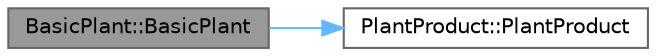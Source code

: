 digraph "BasicPlant::BasicPlant"
{
 // INTERACTIVE_SVG=YES
 // LATEX_PDF_SIZE
  bgcolor="transparent";
  edge [fontname=Helvetica,fontsize=10,labelfontname=Helvetica,labelfontsize=10];
  node [fontname=Helvetica,fontsize=10,shape=box,height=0.2,width=0.4];
  rankdir="LR";
  Node1 [id="Node000001",label="BasicPlant::BasicPlant",height=0.2,width=0.4,color="gray40", fillcolor="grey60", style="filled", fontcolor="black",tooltip="Default constructor."];
  Node1 -> Node2 [id="edge1_Node000001_Node000002",color="steelblue1",style="solid",tooltip=" "];
  Node2 [id="Node000002",label="PlantProduct::PlantProduct",height=0.2,width=0.4,color="grey40", fillcolor="white", style="filled",URL="$class_plant_product.html#a8dfd0738fcd23d83349db2c8a4b7b745",tooltip="Default constructor."];
}
